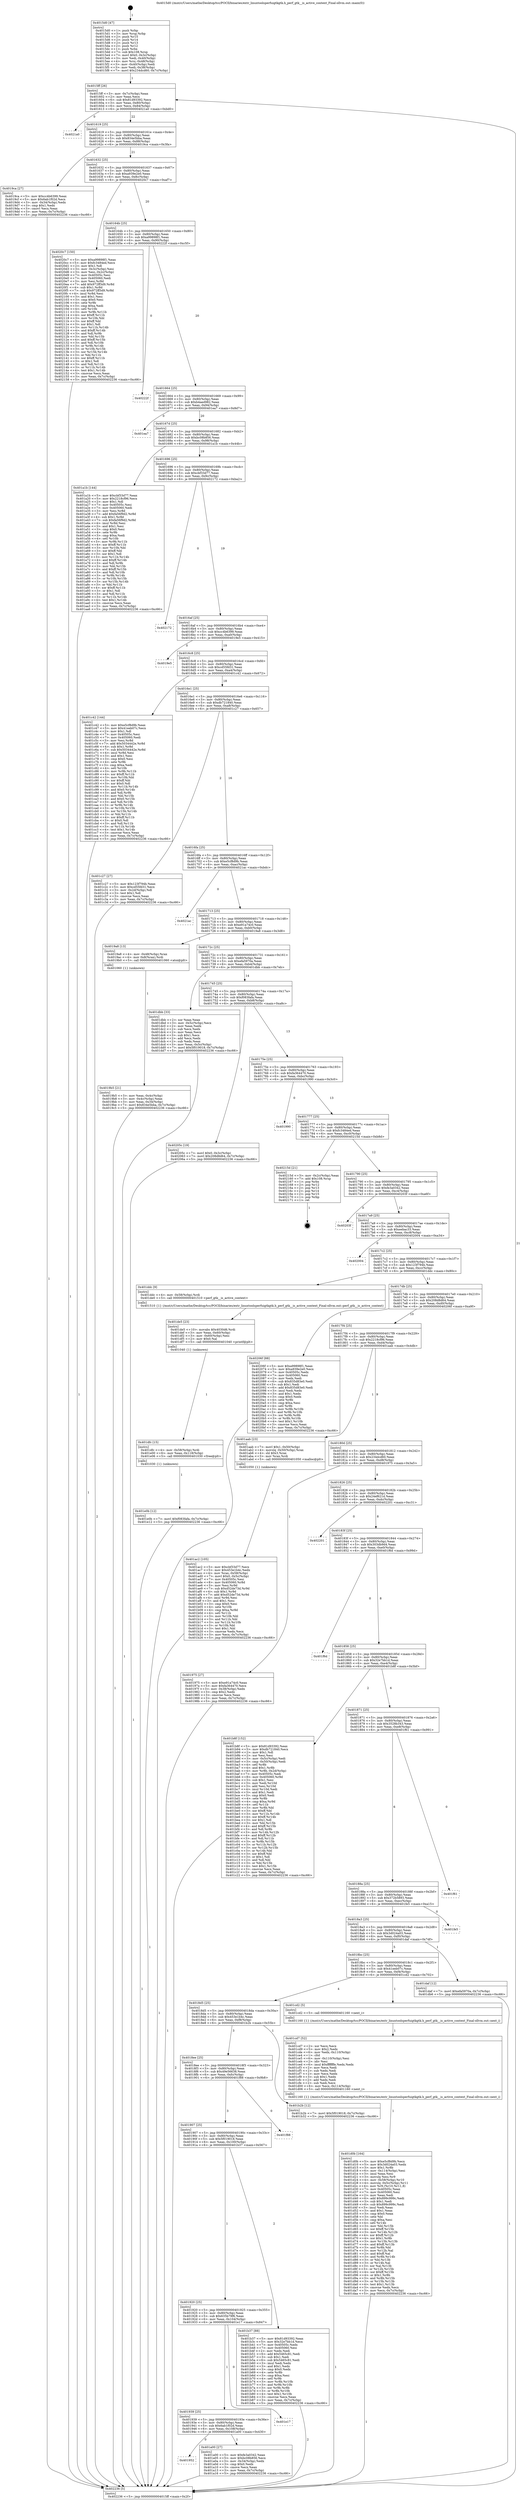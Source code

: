 digraph "0x4015d0" {
  label = "0x4015d0 (/mnt/c/Users/mathe/Desktop/tcc/POCII/binaries/extr_linuxtoolsperfuigtkgtk.h_perf_gtk__is_active_context_Final-ollvm.out::main(0))"
  labelloc = "t"
  node[shape=record]

  Entry [label="",width=0.3,height=0.3,shape=circle,fillcolor=black,style=filled]
  "0x4015ff" [label="{
     0x4015ff [26]\l
     | [instrs]\l
     &nbsp;&nbsp;0x4015ff \<+3\>: mov -0x7c(%rbp),%eax\l
     &nbsp;&nbsp;0x401602 \<+2\>: mov %eax,%ecx\l
     &nbsp;&nbsp;0x401604 \<+6\>: sub $0x81d93392,%ecx\l
     &nbsp;&nbsp;0x40160a \<+3\>: mov %eax,-0x80(%rbp)\l
     &nbsp;&nbsp;0x40160d \<+6\>: mov %ecx,-0x84(%rbp)\l
     &nbsp;&nbsp;0x401613 \<+6\>: je 00000000004021a0 \<main+0xbd0\>\l
  }"]
  "0x4021a0" [label="{
     0x4021a0\l
  }", style=dashed]
  "0x401619" [label="{
     0x401619 [25]\l
     | [instrs]\l
     &nbsp;&nbsp;0x401619 \<+5\>: jmp 000000000040161e \<main+0x4e\>\l
     &nbsp;&nbsp;0x40161e \<+3\>: mov -0x80(%rbp),%eax\l
     &nbsp;&nbsp;0x401621 \<+5\>: sub $0x834e5bba,%eax\l
     &nbsp;&nbsp;0x401626 \<+6\>: mov %eax,-0x88(%rbp)\l
     &nbsp;&nbsp;0x40162c \<+6\>: je 00000000004019ca \<main+0x3fa\>\l
  }"]
  Exit [label="",width=0.3,height=0.3,shape=circle,fillcolor=black,style=filled,peripheries=2]
  "0x4019ca" [label="{
     0x4019ca [27]\l
     | [instrs]\l
     &nbsp;&nbsp;0x4019ca \<+5\>: mov $0xcc4b6399,%eax\l
     &nbsp;&nbsp;0x4019cf \<+5\>: mov $0x6ab1f02d,%ecx\l
     &nbsp;&nbsp;0x4019d4 \<+3\>: mov -0x34(%rbp),%edx\l
     &nbsp;&nbsp;0x4019d7 \<+3\>: cmp $0x1,%edx\l
     &nbsp;&nbsp;0x4019da \<+3\>: cmovl %ecx,%eax\l
     &nbsp;&nbsp;0x4019dd \<+3\>: mov %eax,-0x7c(%rbp)\l
     &nbsp;&nbsp;0x4019e0 \<+5\>: jmp 0000000000402236 \<main+0xc66\>\l
  }"]
  "0x401632" [label="{
     0x401632 [25]\l
     | [instrs]\l
     &nbsp;&nbsp;0x401632 \<+5\>: jmp 0000000000401637 \<main+0x67\>\l
     &nbsp;&nbsp;0x401637 \<+3\>: mov -0x80(%rbp),%eax\l
     &nbsp;&nbsp;0x40163a \<+5\>: sub $0xa939e2e0,%eax\l
     &nbsp;&nbsp;0x40163f \<+6\>: mov %eax,-0x8c(%rbp)\l
     &nbsp;&nbsp;0x401645 \<+6\>: je 00000000004020c7 \<main+0xaf7\>\l
  }"]
  "0x401e0b" [label="{
     0x401e0b [12]\l
     | [instrs]\l
     &nbsp;&nbsp;0x401e0b \<+7\>: movl $0xf083fafa,-0x7c(%rbp)\l
     &nbsp;&nbsp;0x401e12 \<+5\>: jmp 0000000000402236 \<main+0xc66\>\l
  }"]
  "0x4020c7" [label="{
     0x4020c7 [150]\l
     | [instrs]\l
     &nbsp;&nbsp;0x4020c7 \<+5\>: mov $0xa99898f1,%eax\l
     &nbsp;&nbsp;0x4020cc \<+5\>: mov $0xfc3484ed,%ecx\l
     &nbsp;&nbsp;0x4020d1 \<+2\>: mov $0x1,%dl\l
     &nbsp;&nbsp;0x4020d3 \<+3\>: mov -0x3c(%rbp),%esi\l
     &nbsp;&nbsp;0x4020d6 \<+3\>: mov %esi,-0x2c(%rbp)\l
     &nbsp;&nbsp;0x4020d9 \<+7\>: mov 0x40505c,%esi\l
     &nbsp;&nbsp;0x4020e0 \<+7\>: mov 0x405060,%edi\l
     &nbsp;&nbsp;0x4020e7 \<+3\>: mov %esi,%r8d\l
     &nbsp;&nbsp;0x4020ea \<+7\>: add $0x972ff3d9,%r8d\l
     &nbsp;&nbsp;0x4020f1 \<+4\>: sub $0x1,%r8d\l
     &nbsp;&nbsp;0x4020f5 \<+7\>: sub $0x972ff3d9,%r8d\l
     &nbsp;&nbsp;0x4020fc \<+4\>: imul %r8d,%esi\l
     &nbsp;&nbsp;0x402100 \<+3\>: and $0x1,%esi\l
     &nbsp;&nbsp;0x402103 \<+3\>: cmp $0x0,%esi\l
     &nbsp;&nbsp;0x402106 \<+4\>: sete %r9b\l
     &nbsp;&nbsp;0x40210a \<+3\>: cmp $0xa,%edi\l
     &nbsp;&nbsp;0x40210d \<+4\>: setl %r10b\l
     &nbsp;&nbsp;0x402111 \<+3\>: mov %r9b,%r11b\l
     &nbsp;&nbsp;0x402114 \<+4\>: xor $0xff,%r11b\l
     &nbsp;&nbsp;0x402118 \<+3\>: mov %r10b,%bl\l
     &nbsp;&nbsp;0x40211b \<+3\>: xor $0xff,%bl\l
     &nbsp;&nbsp;0x40211e \<+3\>: xor $0x1,%dl\l
     &nbsp;&nbsp;0x402121 \<+3\>: mov %r11b,%r14b\l
     &nbsp;&nbsp;0x402124 \<+4\>: and $0xff,%r14b\l
     &nbsp;&nbsp;0x402128 \<+3\>: and %dl,%r9b\l
     &nbsp;&nbsp;0x40212b \<+3\>: mov %bl,%r15b\l
     &nbsp;&nbsp;0x40212e \<+4\>: and $0xff,%r15b\l
     &nbsp;&nbsp;0x402132 \<+3\>: and %dl,%r10b\l
     &nbsp;&nbsp;0x402135 \<+3\>: or %r9b,%r14b\l
     &nbsp;&nbsp;0x402138 \<+3\>: or %r10b,%r15b\l
     &nbsp;&nbsp;0x40213b \<+3\>: xor %r15b,%r14b\l
     &nbsp;&nbsp;0x40213e \<+3\>: or %bl,%r11b\l
     &nbsp;&nbsp;0x402141 \<+4\>: xor $0xff,%r11b\l
     &nbsp;&nbsp;0x402145 \<+3\>: or $0x1,%dl\l
     &nbsp;&nbsp;0x402148 \<+3\>: and %dl,%r11b\l
     &nbsp;&nbsp;0x40214b \<+3\>: or %r11b,%r14b\l
     &nbsp;&nbsp;0x40214e \<+4\>: test $0x1,%r14b\l
     &nbsp;&nbsp;0x402152 \<+3\>: cmovne %ecx,%eax\l
     &nbsp;&nbsp;0x402155 \<+3\>: mov %eax,-0x7c(%rbp)\l
     &nbsp;&nbsp;0x402158 \<+5\>: jmp 0000000000402236 \<main+0xc66\>\l
  }"]
  "0x40164b" [label="{
     0x40164b [25]\l
     | [instrs]\l
     &nbsp;&nbsp;0x40164b \<+5\>: jmp 0000000000401650 \<main+0x80\>\l
     &nbsp;&nbsp;0x401650 \<+3\>: mov -0x80(%rbp),%eax\l
     &nbsp;&nbsp;0x401653 \<+5\>: sub $0xa99898f1,%eax\l
     &nbsp;&nbsp;0x401658 \<+6\>: mov %eax,-0x90(%rbp)\l
     &nbsp;&nbsp;0x40165e \<+6\>: je 000000000040222f \<main+0xc5f\>\l
  }"]
  "0x401dfc" [label="{
     0x401dfc [15]\l
     | [instrs]\l
     &nbsp;&nbsp;0x401dfc \<+4\>: mov -0x58(%rbp),%rdi\l
     &nbsp;&nbsp;0x401e00 \<+6\>: mov %eax,-0x118(%rbp)\l
     &nbsp;&nbsp;0x401e06 \<+5\>: call 0000000000401030 \<free@plt\>\l
     | [calls]\l
     &nbsp;&nbsp;0x401030 \{1\} (unknown)\l
  }"]
  "0x40222f" [label="{
     0x40222f\l
  }", style=dashed]
  "0x401664" [label="{
     0x401664 [25]\l
     | [instrs]\l
     &nbsp;&nbsp;0x401664 \<+5\>: jmp 0000000000401669 \<main+0x99\>\l
     &nbsp;&nbsp;0x401669 \<+3\>: mov -0x80(%rbp),%eax\l
     &nbsp;&nbsp;0x40166c \<+5\>: sub $0xb4aed982,%eax\l
     &nbsp;&nbsp;0x401671 \<+6\>: mov %eax,-0x94(%rbp)\l
     &nbsp;&nbsp;0x401677 \<+6\>: je 0000000000401ea7 \<main+0x8d7\>\l
  }"]
  "0x401de5" [label="{
     0x401de5 [23]\l
     | [instrs]\l
     &nbsp;&nbsp;0x401de5 \<+10\>: movabs $0x4030d6,%rdi\l
     &nbsp;&nbsp;0x401def \<+3\>: mov %eax,-0x60(%rbp)\l
     &nbsp;&nbsp;0x401df2 \<+3\>: mov -0x60(%rbp),%esi\l
     &nbsp;&nbsp;0x401df5 \<+2\>: mov $0x0,%al\l
     &nbsp;&nbsp;0x401df7 \<+5\>: call 0000000000401040 \<printf@plt\>\l
     | [calls]\l
     &nbsp;&nbsp;0x401040 \{1\} (unknown)\l
  }"]
  "0x401ea7" [label="{
     0x401ea7\l
  }", style=dashed]
  "0x40167d" [label="{
     0x40167d [25]\l
     | [instrs]\l
     &nbsp;&nbsp;0x40167d \<+5\>: jmp 0000000000401682 \<main+0xb2\>\l
     &nbsp;&nbsp;0x401682 \<+3\>: mov -0x80(%rbp),%eax\l
     &nbsp;&nbsp;0x401685 \<+5\>: sub $0xbc08b856,%eax\l
     &nbsp;&nbsp;0x40168a \<+6\>: mov %eax,-0x98(%rbp)\l
     &nbsp;&nbsp;0x401690 \<+6\>: je 0000000000401a1b \<main+0x44b\>\l
  }"]
  "0x401d0b" [label="{
     0x401d0b [164]\l
     | [instrs]\l
     &nbsp;&nbsp;0x401d0b \<+5\>: mov $0xe5cf8d9b,%ecx\l
     &nbsp;&nbsp;0x401d10 \<+5\>: mov $0x3d024a03,%edx\l
     &nbsp;&nbsp;0x401d15 \<+3\>: mov $0x1,%r8b\l
     &nbsp;&nbsp;0x401d18 \<+6\>: mov -0x114(%rbp),%esi\l
     &nbsp;&nbsp;0x401d1e \<+3\>: imul %eax,%esi\l
     &nbsp;&nbsp;0x401d21 \<+3\>: movslq %esi,%r9\l
     &nbsp;&nbsp;0x401d24 \<+4\>: mov -0x58(%rbp),%r10\l
     &nbsp;&nbsp;0x401d28 \<+4\>: movslq -0x5c(%rbp),%r11\l
     &nbsp;&nbsp;0x401d2c \<+4\>: mov %r9,(%r10,%r11,8)\l
     &nbsp;&nbsp;0x401d30 \<+7\>: mov 0x40505c,%eax\l
     &nbsp;&nbsp;0x401d37 \<+7\>: mov 0x405060,%esi\l
     &nbsp;&nbsp;0x401d3e \<+2\>: mov %eax,%edi\l
     &nbsp;&nbsp;0x401d40 \<+6\>: add $0x899c999c,%edi\l
     &nbsp;&nbsp;0x401d46 \<+3\>: sub $0x1,%edi\l
     &nbsp;&nbsp;0x401d49 \<+6\>: sub $0x899c999c,%edi\l
     &nbsp;&nbsp;0x401d4f \<+3\>: imul %edi,%eax\l
     &nbsp;&nbsp;0x401d52 \<+3\>: and $0x1,%eax\l
     &nbsp;&nbsp;0x401d55 \<+3\>: cmp $0x0,%eax\l
     &nbsp;&nbsp;0x401d58 \<+3\>: sete %bl\l
     &nbsp;&nbsp;0x401d5b \<+3\>: cmp $0xa,%esi\l
     &nbsp;&nbsp;0x401d5e \<+4\>: setl %r14b\l
     &nbsp;&nbsp;0x401d62 \<+3\>: mov %bl,%r15b\l
     &nbsp;&nbsp;0x401d65 \<+4\>: xor $0xff,%r15b\l
     &nbsp;&nbsp;0x401d69 \<+3\>: mov %r14b,%r12b\l
     &nbsp;&nbsp;0x401d6c \<+4\>: xor $0xff,%r12b\l
     &nbsp;&nbsp;0x401d70 \<+4\>: xor $0x1,%r8b\l
     &nbsp;&nbsp;0x401d74 \<+3\>: mov %r15b,%r13b\l
     &nbsp;&nbsp;0x401d77 \<+4\>: and $0xff,%r13b\l
     &nbsp;&nbsp;0x401d7b \<+3\>: and %r8b,%bl\l
     &nbsp;&nbsp;0x401d7e \<+3\>: mov %r12b,%al\l
     &nbsp;&nbsp;0x401d81 \<+2\>: and $0xff,%al\l
     &nbsp;&nbsp;0x401d83 \<+3\>: and %r8b,%r14b\l
     &nbsp;&nbsp;0x401d86 \<+3\>: or %bl,%r13b\l
     &nbsp;&nbsp;0x401d89 \<+3\>: or %r14b,%al\l
     &nbsp;&nbsp;0x401d8c \<+3\>: xor %al,%r13b\l
     &nbsp;&nbsp;0x401d8f \<+3\>: or %r12b,%r15b\l
     &nbsp;&nbsp;0x401d92 \<+4\>: xor $0xff,%r15b\l
     &nbsp;&nbsp;0x401d96 \<+4\>: or $0x1,%r8b\l
     &nbsp;&nbsp;0x401d9a \<+3\>: and %r8b,%r15b\l
     &nbsp;&nbsp;0x401d9d \<+3\>: or %r15b,%r13b\l
     &nbsp;&nbsp;0x401da0 \<+4\>: test $0x1,%r13b\l
     &nbsp;&nbsp;0x401da4 \<+3\>: cmovne %edx,%ecx\l
     &nbsp;&nbsp;0x401da7 \<+3\>: mov %ecx,-0x7c(%rbp)\l
     &nbsp;&nbsp;0x401daa \<+5\>: jmp 0000000000402236 \<main+0xc66\>\l
  }"]
  "0x401a1b" [label="{
     0x401a1b [144]\l
     | [instrs]\l
     &nbsp;&nbsp;0x401a1b \<+5\>: mov $0xcbf33d77,%eax\l
     &nbsp;&nbsp;0x401a20 \<+5\>: mov $0x2218cf96,%ecx\l
     &nbsp;&nbsp;0x401a25 \<+2\>: mov $0x1,%dl\l
     &nbsp;&nbsp;0x401a27 \<+7\>: mov 0x40505c,%esi\l
     &nbsp;&nbsp;0x401a2e \<+7\>: mov 0x405060,%edi\l
     &nbsp;&nbsp;0x401a35 \<+3\>: mov %esi,%r8d\l
     &nbsp;&nbsp;0x401a38 \<+7\>: add $0xfa56f9d2,%r8d\l
     &nbsp;&nbsp;0x401a3f \<+4\>: sub $0x1,%r8d\l
     &nbsp;&nbsp;0x401a43 \<+7\>: sub $0xfa56f9d2,%r8d\l
     &nbsp;&nbsp;0x401a4a \<+4\>: imul %r8d,%esi\l
     &nbsp;&nbsp;0x401a4e \<+3\>: and $0x1,%esi\l
     &nbsp;&nbsp;0x401a51 \<+3\>: cmp $0x0,%esi\l
     &nbsp;&nbsp;0x401a54 \<+4\>: sete %r9b\l
     &nbsp;&nbsp;0x401a58 \<+3\>: cmp $0xa,%edi\l
     &nbsp;&nbsp;0x401a5b \<+4\>: setl %r10b\l
     &nbsp;&nbsp;0x401a5f \<+3\>: mov %r9b,%r11b\l
     &nbsp;&nbsp;0x401a62 \<+4\>: xor $0xff,%r11b\l
     &nbsp;&nbsp;0x401a66 \<+3\>: mov %r10b,%bl\l
     &nbsp;&nbsp;0x401a69 \<+3\>: xor $0xff,%bl\l
     &nbsp;&nbsp;0x401a6c \<+3\>: xor $0x1,%dl\l
     &nbsp;&nbsp;0x401a6f \<+3\>: mov %r11b,%r14b\l
     &nbsp;&nbsp;0x401a72 \<+4\>: and $0xff,%r14b\l
     &nbsp;&nbsp;0x401a76 \<+3\>: and %dl,%r9b\l
     &nbsp;&nbsp;0x401a79 \<+3\>: mov %bl,%r15b\l
     &nbsp;&nbsp;0x401a7c \<+4\>: and $0xff,%r15b\l
     &nbsp;&nbsp;0x401a80 \<+3\>: and %dl,%r10b\l
     &nbsp;&nbsp;0x401a83 \<+3\>: or %r9b,%r14b\l
     &nbsp;&nbsp;0x401a86 \<+3\>: or %r10b,%r15b\l
     &nbsp;&nbsp;0x401a89 \<+3\>: xor %r15b,%r14b\l
     &nbsp;&nbsp;0x401a8c \<+3\>: or %bl,%r11b\l
     &nbsp;&nbsp;0x401a8f \<+4\>: xor $0xff,%r11b\l
     &nbsp;&nbsp;0x401a93 \<+3\>: or $0x1,%dl\l
     &nbsp;&nbsp;0x401a96 \<+3\>: and %dl,%r11b\l
     &nbsp;&nbsp;0x401a99 \<+3\>: or %r11b,%r14b\l
     &nbsp;&nbsp;0x401a9c \<+4\>: test $0x1,%r14b\l
     &nbsp;&nbsp;0x401aa0 \<+3\>: cmovne %ecx,%eax\l
     &nbsp;&nbsp;0x401aa3 \<+3\>: mov %eax,-0x7c(%rbp)\l
     &nbsp;&nbsp;0x401aa6 \<+5\>: jmp 0000000000402236 \<main+0xc66\>\l
  }"]
  "0x401696" [label="{
     0x401696 [25]\l
     | [instrs]\l
     &nbsp;&nbsp;0x401696 \<+5\>: jmp 000000000040169b \<main+0xcb\>\l
     &nbsp;&nbsp;0x40169b \<+3\>: mov -0x80(%rbp),%eax\l
     &nbsp;&nbsp;0x40169e \<+5\>: sub $0xcbf33d77,%eax\l
     &nbsp;&nbsp;0x4016a3 \<+6\>: mov %eax,-0x9c(%rbp)\l
     &nbsp;&nbsp;0x4016a9 \<+6\>: je 0000000000402172 \<main+0xba2\>\l
  }"]
  "0x401cd7" [label="{
     0x401cd7 [52]\l
     | [instrs]\l
     &nbsp;&nbsp;0x401cd7 \<+2\>: xor %ecx,%ecx\l
     &nbsp;&nbsp;0x401cd9 \<+5\>: mov $0x2,%edx\l
     &nbsp;&nbsp;0x401cde \<+6\>: mov %edx,-0x110(%rbp)\l
     &nbsp;&nbsp;0x401ce4 \<+1\>: cltd\l
     &nbsp;&nbsp;0x401ce5 \<+6\>: mov -0x110(%rbp),%esi\l
     &nbsp;&nbsp;0x401ceb \<+2\>: idiv %esi\l
     &nbsp;&nbsp;0x401ced \<+6\>: imul $0xfffffffe,%edx,%edx\l
     &nbsp;&nbsp;0x401cf3 \<+2\>: mov %ecx,%edi\l
     &nbsp;&nbsp;0x401cf5 \<+2\>: sub %edx,%edi\l
     &nbsp;&nbsp;0x401cf7 \<+2\>: mov %ecx,%edx\l
     &nbsp;&nbsp;0x401cf9 \<+3\>: sub $0x1,%edx\l
     &nbsp;&nbsp;0x401cfc \<+2\>: add %edx,%edi\l
     &nbsp;&nbsp;0x401cfe \<+2\>: sub %edi,%ecx\l
     &nbsp;&nbsp;0x401d00 \<+6\>: mov %ecx,-0x114(%rbp)\l
     &nbsp;&nbsp;0x401d06 \<+5\>: call 0000000000401160 \<next_i\>\l
     | [calls]\l
     &nbsp;&nbsp;0x401160 \{1\} (/mnt/c/Users/mathe/Desktop/tcc/POCII/binaries/extr_linuxtoolsperfuigtkgtk.h_perf_gtk__is_active_context_Final-ollvm.out::next_i)\l
  }"]
  "0x402172" [label="{
     0x402172\l
  }", style=dashed]
  "0x4016af" [label="{
     0x4016af [25]\l
     | [instrs]\l
     &nbsp;&nbsp;0x4016af \<+5\>: jmp 00000000004016b4 \<main+0xe4\>\l
     &nbsp;&nbsp;0x4016b4 \<+3\>: mov -0x80(%rbp),%eax\l
     &nbsp;&nbsp;0x4016b7 \<+5\>: sub $0xcc4b6399,%eax\l
     &nbsp;&nbsp;0x4016bc \<+6\>: mov %eax,-0xa0(%rbp)\l
     &nbsp;&nbsp;0x4016c2 \<+6\>: je 00000000004019e5 \<main+0x415\>\l
  }"]
  "0x401ac2" [label="{
     0x401ac2 [105]\l
     | [instrs]\l
     &nbsp;&nbsp;0x401ac2 \<+5\>: mov $0xcbf33d77,%ecx\l
     &nbsp;&nbsp;0x401ac7 \<+5\>: mov $0x453e1b4c,%edx\l
     &nbsp;&nbsp;0x401acc \<+4\>: mov %rax,-0x58(%rbp)\l
     &nbsp;&nbsp;0x401ad0 \<+7\>: movl $0x0,-0x5c(%rbp)\l
     &nbsp;&nbsp;0x401ad7 \<+7\>: mov 0x40505c,%esi\l
     &nbsp;&nbsp;0x401ade \<+8\>: mov 0x405060,%r8d\l
     &nbsp;&nbsp;0x401ae6 \<+3\>: mov %esi,%r9d\l
     &nbsp;&nbsp;0x401ae9 \<+7\>: sub $0xd52de73d,%r9d\l
     &nbsp;&nbsp;0x401af0 \<+4\>: sub $0x1,%r9d\l
     &nbsp;&nbsp;0x401af4 \<+7\>: add $0xd52de73d,%r9d\l
     &nbsp;&nbsp;0x401afb \<+4\>: imul %r9d,%esi\l
     &nbsp;&nbsp;0x401aff \<+3\>: and $0x1,%esi\l
     &nbsp;&nbsp;0x401b02 \<+3\>: cmp $0x0,%esi\l
     &nbsp;&nbsp;0x401b05 \<+4\>: sete %r10b\l
     &nbsp;&nbsp;0x401b09 \<+4\>: cmp $0xa,%r8d\l
     &nbsp;&nbsp;0x401b0d \<+4\>: setl %r11b\l
     &nbsp;&nbsp;0x401b11 \<+3\>: mov %r10b,%bl\l
     &nbsp;&nbsp;0x401b14 \<+3\>: and %r11b,%bl\l
     &nbsp;&nbsp;0x401b17 \<+3\>: xor %r11b,%r10b\l
     &nbsp;&nbsp;0x401b1a \<+3\>: or %r10b,%bl\l
     &nbsp;&nbsp;0x401b1d \<+3\>: test $0x1,%bl\l
     &nbsp;&nbsp;0x401b20 \<+3\>: cmovne %edx,%ecx\l
     &nbsp;&nbsp;0x401b23 \<+3\>: mov %ecx,-0x7c(%rbp)\l
     &nbsp;&nbsp;0x401b26 \<+5\>: jmp 0000000000402236 \<main+0xc66\>\l
  }"]
  "0x4019e5" [label="{
     0x4019e5\l
  }", style=dashed]
  "0x4016c8" [label="{
     0x4016c8 [25]\l
     | [instrs]\l
     &nbsp;&nbsp;0x4016c8 \<+5\>: jmp 00000000004016cd \<main+0xfd\>\l
     &nbsp;&nbsp;0x4016cd \<+3\>: mov -0x80(%rbp),%eax\l
     &nbsp;&nbsp;0x4016d0 \<+5\>: sub $0xcd55fd31,%eax\l
     &nbsp;&nbsp;0x4016d5 \<+6\>: mov %eax,-0xa4(%rbp)\l
     &nbsp;&nbsp;0x4016db \<+6\>: je 0000000000401c42 \<main+0x672\>\l
  }"]
  "0x401952" [label="{
     0x401952\l
  }", style=dashed]
  "0x401c42" [label="{
     0x401c42 [144]\l
     | [instrs]\l
     &nbsp;&nbsp;0x401c42 \<+5\>: mov $0xe5cf8d9b,%eax\l
     &nbsp;&nbsp;0x401c47 \<+5\>: mov $0x41eeb07c,%ecx\l
     &nbsp;&nbsp;0x401c4c \<+2\>: mov $0x1,%dl\l
     &nbsp;&nbsp;0x401c4e \<+7\>: mov 0x40505c,%esi\l
     &nbsp;&nbsp;0x401c55 \<+7\>: mov 0x405060,%edi\l
     &nbsp;&nbsp;0x401c5c \<+3\>: mov %esi,%r8d\l
     &nbsp;&nbsp;0x401c5f \<+7\>: add $0x5034442e,%r8d\l
     &nbsp;&nbsp;0x401c66 \<+4\>: sub $0x1,%r8d\l
     &nbsp;&nbsp;0x401c6a \<+7\>: sub $0x5034442e,%r8d\l
     &nbsp;&nbsp;0x401c71 \<+4\>: imul %r8d,%esi\l
     &nbsp;&nbsp;0x401c75 \<+3\>: and $0x1,%esi\l
     &nbsp;&nbsp;0x401c78 \<+3\>: cmp $0x0,%esi\l
     &nbsp;&nbsp;0x401c7b \<+4\>: sete %r9b\l
     &nbsp;&nbsp;0x401c7f \<+3\>: cmp $0xa,%edi\l
     &nbsp;&nbsp;0x401c82 \<+4\>: setl %r10b\l
     &nbsp;&nbsp;0x401c86 \<+3\>: mov %r9b,%r11b\l
     &nbsp;&nbsp;0x401c89 \<+4\>: xor $0xff,%r11b\l
     &nbsp;&nbsp;0x401c8d \<+3\>: mov %r10b,%bl\l
     &nbsp;&nbsp;0x401c90 \<+3\>: xor $0xff,%bl\l
     &nbsp;&nbsp;0x401c93 \<+3\>: xor $0x0,%dl\l
     &nbsp;&nbsp;0x401c96 \<+3\>: mov %r11b,%r14b\l
     &nbsp;&nbsp;0x401c99 \<+4\>: and $0x0,%r14b\l
     &nbsp;&nbsp;0x401c9d \<+3\>: and %dl,%r9b\l
     &nbsp;&nbsp;0x401ca0 \<+3\>: mov %bl,%r15b\l
     &nbsp;&nbsp;0x401ca3 \<+4\>: and $0x0,%r15b\l
     &nbsp;&nbsp;0x401ca7 \<+3\>: and %dl,%r10b\l
     &nbsp;&nbsp;0x401caa \<+3\>: or %r9b,%r14b\l
     &nbsp;&nbsp;0x401cad \<+3\>: or %r10b,%r15b\l
     &nbsp;&nbsp;0x401cb0 \<+3\>: xor %r15b,%r14b\l
     &nbsp;&nbsp;0x401cb3 \<+3\>: or %bl,%r11b\l
     &nbsp;&nbsp;0x401cb6 \<+4\>: xor $0xff,%r11b\l
     &nbsp;&nbsp;0x401cba \<+3\>: or $0x0,%dl\l
     &nbsp;&nbsp;0x401cbd \<+3\>: and %dl,%r11b\l
     &nbsp;&nbsp;0x401cc0 \<+3\>: or %r11b,%r14b\l
     &nbsp;&nbsp;0x401cc3 \<+4\>: test $0x1,%r14b\l
     &nbsp;&nbsp;0x401cc7 \<+3\>: cmovne %ecx,%eax\l
     &nbsp;&nbsp;0x401cca \<+3\>: mov %eax,-0x7c(%rbp)\l
     &nbsp;&nbsp;0x401ccd \<+5\>: jmp 0000000000402236 \<main+0xc66\>\l
  }"]
  "0x4016e1" [label="{
     0x4016e1 [25]\l
     | [instrs]\l
     &nbsp;&nbsp;0x4016e1 \<+5\>: jmp 00000000004016e6 \<main+0x116\>\l
     &nbsp;&nbsp;0x4016e6 \<+3\>: mov -0x80(%rbp),%eax\l
     &nbsp;&nbsp;0x4016e9 \<+5\>: sub $0xdb721840,%eax\l
     &nbsp;&nbsp;0x4016ee \<+6\>: mov %eax,-0xa8(%rbp)\l
     &nbsp;&nbsp;0x4016f4 \<+6\>: je 0000000000401c27 \<main+0x657\>\l
  }"]
  "0x401a00" [label="{
     0x401a00 [27]\l
     | [instrs]\l
     &nbsp;&nbsp;0x401a00 \<+5\>: mov $0xfe3a0342,%eax\l
     &nbsp;&nbsp;0x401a05 \<+5\>: mov $0xbc08b856,%ecx\l
     &nbsp;&nbsp;0x401a0a \<+3\>: mov -0x34(%rbp),%edx\l
     &nbsp;&nbsp;0x401a0d \<+3\>: cmp $0x0,%edx\l
     &nbsp;&nbsp;0x401a10 \<+3\>: cmove %ecx,%eax\l
     &nbsp;&nbsp;0x401a13 \<+3\>: mov %eax,-0x7c(%rbp)\l
     &nbsp;&nbsp;0x401a16 \<+5\>: jmp 0000000000402236 \<main+0xc66\>\l
  }"]
  "0x401c27" [label="{
     0x401c27 [27]\l
     | [instrs]\l
     &nbsp;&nbsp;0x401c27 \<+5\>: mov $0x123f794b,%eax\l
     &nbsp;&nbsp;0x401c2c \<+5\>: mov $0xcd55fd31,%ecx\l
     &nbsp;&nbsp;0x401c31 \<+3\>: mov -0x2d(%rbp),%dl\l
     &nbsp;&nbsp;0x401c34 \<+3\>: test $0x1,%dl\l
     &nbsp;&nbsp;0x401c37 \<+3\>: cmovne %ecx,%eax\l
     &nbsp;&nbsp;0x401c3a \<+3\>: mov %eax,-0x7c(%rbp)\l
     &nbsp;&nbsp;0x401c3d \<+5\>: jmp 0000000000402236 \<main+0xc66\>\l
  }"]
  "0x4016fa" [label="{
     0x4016fa [25]\l
     | [instrs]\l
     &nbsp;&nbsp;0x4016fa \<+5\>: jmp 00000000004016ff \<main+0x12f\>\l
     &nbsp;&nbsp;0x4016ff \<+3\>: mov -0x80(%rbp),%eax\l
     &nbsp;&nbsp;0x401702 \<+5\>: sub $0xe5cf8d9b,%eax\l
     &nbsp;&nbsp;0x401707 \<+6\>: mov %eax,-0xac(%rbp)\l
     &nbsp;&nbsp;0x40170d \<+6\>: je 00000000004021ac \<main+0xbdc\>\l
  }"]
  "0x401939" [label="{
     0x401939 [25]\l
     | [instrs]\l
     &nbsp;&nbsp;0x401939 \<+5\>: jmp 000000000040193e \<main+0x36e\>\l
     &nbsp;&nbsp;0x40193e \<+3\>: mov -0x80(%rbp),%eax\l
     &nbsp;&nbsp;0x401941 \<+5\>: sub $0x6ab1f02d,%eax\l
     &nbsp;&nbsp;0x401946 \<+6\>: mov %eax,-0x108(%rbp)\l
     &nbsp;&nbsp;0x40194c \<+6\>: je 0000000000401a00 \<main+0x430\>\l
  }"]
  "0x4021ac" [label="{
     0x4021ac\l
  }", style=dashed]
  "0x401713" [label="{
     0x401713 [25]\l
     | [instrs]\l
     &nbsp;&nbsp;0x401713 \<+5\>: jmp 0000000000401718 \<main+0x148\>\l
     &nbsp;&nbsp;0x401718 \<+3\>: mov -0x80(%rbp),%eax\l
     &nbsp;&nbsp;0x40171b \<+5\>: sub $0xe91a74c0,%eax\l
     &nbsp;&nbsp;0x401720 \<+6\>: mov %eax,-0xb0(%rbp)\l
     &nbsp;&nbsp;0x401726 \<+6\>: je 00000000004019a8 \<main+0x3d8\>\l
  }"]
  "0x401e17" [label="{
     0x401e17\l
  }", style=dashed]
  "0x4019a8" [label="{
     0x4019a8 [13]\l
     | [instrs]\l
     &nbsp;&nbsp;0x4019a8 \<+4\>: mov -0x48(%rbp),%rax\l
     &nbsp;&nbsp;0x4019ac \<+4\>: mov 0x8(%rax),%rdi\l
     &nbsp;&nbsp;0x4019b0 \<+5\>: call 0000000000401060 \<atoi@plt\>\l
     | [calls]\l
     &nbsp;&nbsp;0x401060 \{1\} (unknown)\l
  }"]
  "0x40172c" [label="{
     0x40172c [25]\l
     | [instrs]\l
     &nbsp;&nbsp;0x40172c \<+5\>: jmp 0000000000401731 \<main+0x161\>\l
     &nbsp;&nbsp;0x401731 \<+3\>: mov -0x80(%rbp),%eax\l
     &nbsp;&nbsp;0x401734 \<+5\>: sub $0xefa5970a,%eax\l
     &nbsp;&nbsp;0x401739 \<+6\>: mov %eax,-0xb4(%rbp)\l
     &nbsp;&nbsp;0x40173f \<+6\>: je 0000000000401dbb \<main+0x7eb\>\l
  }"]
  "0x401920" [label="{
     0x401920 [25]\l
     | [instrs]\l
     &nbsp;&nbsp;0x401920 \<+5\>: jmp 0000000000401925 \<main+0x355\>\l
     &nbsp;&nbsp;0x401925 \<+3\>: mov -0x80(%rbp),%eax\l
     &nbsp;&nbsp;0x401928 \<+5\>: sub $0x635b79f6,%eax\l
     &nbsp;&nbsp;0x40192d \<+6\>: mov %eax,-0x104(%rbp)\l
     &nbsp;&nbsp;0x401933 \<+6\>: je 0000000000401e17 \<main+0x847\>\l
  }"]
  "0x401dbb" [label="{
     0x401dbb [33]\l
     | [instrs]\l
     &nbsp;&nbsp;0x401dbb \<+2\>: xor %eax,%eax\l
     &nbsp;&nbsp;0x401dbd \<+3\>: mov -0x5c(%rbp),%ecx\l
     &nbsp;&nbsp;0x401dc0 \<+2\>: mov %eax,%edx\l
     &nbsp;&nbsp;0x401dc2 \<+2\>: sub %ecx,%edx\l
     &nbsp;&nbsp;0x401dc4 \<+2\>: mov %eax,%ecx\l
     &nbsp;&nbsp;0x401dc6 \<+3\>: sub $0x1,%ecx\l
     &nbsp;&nbsp;0x401dc9 \<+2\>: add %ecx,%edx\l
     &nbsp;&nbsp;0x401dcb \<+2\>: sub %edx,%eax\l
     &nbsp;&nbsp;0x401dcd \<+3\>: mov %eax,-0x5c(%rbp)\l
     &nbsp;&nbsp;0x401dd0 \<+7\>: movl $0x5f019018,-0x7c(%rbp)\l
     &nbsp;&nbsp;0x401dd7 \<+5\>: jmp 0000000000402236 \<main+0xc66\>\l
  }"]
  "0x401745" [label="{
     0x401745 [25]\l
     | [instrs]\l
     &nbsp;&nbsp;0x401745 \<+5\>: jmp 000000000040174a \<main+0x17a\>\l
     &nbsp;&nbsp;0x40174a \<+3\>: mov -0x80(%rbp),%eax\l
     &nbsp;&nbsp;0x40174d \<+5\>: sub $0xf083fafa,%eax\l
     &nbsp;&nbsp;0x401752 \<+6\>: mov %eax,-0xb8(%rbp)\l
     &nbsp;&nbsp;0x401758 \<+6\>: je 000000000040205c \<main+0xa8c\>\l
  }"]
  "0x401b37" [label="{
     0x401b37 [88]\l
     | [instrs]\l
     &nbsp;&nbsp;0x401b37 \<+5\>: mov $0x81d93392,%eax\l
     &nbsp;&nbsp;0x401b3c \<+5\>: mov $0x32e7bb1d,%ecx\l
     &nbsp;&nbsp;0x401b41 \<+7\>: mov 0x40505c,%edx\l
     &nbsp;&nbsp;0x401b48 \<+7\>: mov 0x405060,%esi\l
     &nbsp;&nbsp;0x401b4f \<+2\>: mov %edx,%edi\l
     &nbsp;&nbsp;0x401b51 \<+6\>: add $0x5465c81,%edi\l
     &nbsp;&nbsp;0x401b57 \<+3\>: sub $0x1,%edi\l
     &nbsp;&nbsp;0x401b5a \<+6\>: sub $0x5465c81,%edi\l
     &nbsp;&nbsp;0x401b60 \<+3\>: imul %edi,%edx\l
     &nbsp;&nbsp;0x401b63 \<+3\>: and $0x1,%edx\l
     &nbsp;&nbsp;0x401b66 \<+3\>: cmp $0x0,%edx\l
     &nbsp;&nbsp;0x401b69 \<+4\>: sete %r8b\l
     &nbsp;&nbsp;0x401b6d \<+3\>: cmp $0xa,%esi\l
     &nbsp;&nbsp;0x401b70 \<+4\>: setl %r9b\l
     &nbsp;&nbsp;0x401b74 \<+3\>: mov %r8b,%r10b\l
     &nbsp;&nbsp;0x401b77 \<+3\>: and %r9b,%r10b\l
     &nbsp;&nbsp;0x401b7a \<+3\>: xor %r9b,%r8b\l
     &nbsp;&nbsp;0x401b7d \<+3\>: or %r8b,%r10b\l
     &nbsp;&nbsp;0x401b80 \<+4\>: test $0x1,%r10b\l
     &nbsp;&nbsp;0x401b84 \<+3\>: cmovne %ecx,%eax\l
     &nbsp;&nbsp;0x401b87 \<+3\>: mov %eax,-0x7c(%rbp)\l
     &nbsp;&nbsp;0x401b8a \<+5\>: jmp 0000000000402236 \<main+0xc66\>\l
  }"]
  "0x40205c" [label="{
     0x40205c [19]\l
     | [instrs]\l
     &nbsp;&nbsp;0x40205c \<+7\>: movl $0x0,-0x3c(%rbp)\l
     &nbsp;&nbsp;0x402063 \<+7\>: movl $0x208d8d64,-0x7c(%rbp)\l
     &nbsp;&nbsp;0x40206a \<+5\>: jmp 0000000000402236 \<main+0xc66\>\l
  }"]
  "0x40175e" [label="{
     0x40175e [25]\l
     | [instrs]\l
     &nbsp;&nbsp;0x40175e \<+5\>: jmp 0000000000401763 \<main+0x193\>\l
     &nbsp;&nbsp;0x401763 \<+3\>: mov -0x80(%rbp),%eax\l
     &nbsp;&nbsp;0x401766 \<+5\>: sub $0xfa364470,%eax\l
     &nbsp;&nbsp;0x40176b \<+6\>: mov %eax,-0xbc(%rbp)\l
     &nbsp;&nbsp;0x401771 \<+6\>: je 0000000000401990 \<main+0x3c0\>\l
  }"]
  "0x401907" [label="{
     0x401907 [25]\l
     | [instrs]\l
     &nbsp;&nbsp;0x401907 \<+5\>: jmp 000000000040190c \<main+0x33c\>\l
     &nbsp;&nbsp;0x40190c \<+3\>: mov -0x80(%rbp),%eax\l
     &nbsp;&nbsp;0x40190f \<+5\>: sub $0x5f019018,%eax\l
     &nbsp;&nbsp;0x401914 \<+6\>: mov %eax,-0x100(%rbp)\l
     &nbsp;&nbsp;0x40191a \<+6\>: je 0000000000401b37 \<main+0x567\>\l
  }"]
  "0x401990" [label="{
     0x401990\l
  }", style=dashed]
  "0x401777" [label="{
     0x401777 [25]\l
     | [instrs]\l
     &nbsp;&nbsp;0x401777 \<+5\>: jmp 000000000040177c \<main+0x1ac\>\l
     &nbsp;&nbsp;0x40177c \<+3\>: mov -0x80(%rbp),%eax\l
     &nbsp;&nbsp;0x40177f \<+5\>: sub $0xfc3484ed,%eax\l
     &nbsp;&nbsp;0x401784 \<+6\>: mov %eax,-0xc0(%rbp)\l
     &nbsp;&nbsp;0x40178a \<+6\>: je 000000000040215d \<main+0xb8d\>\l
  }"]
  "0x401f88" [label="{
     0x401f88\l
  }", style=dashed]
  "0x40215d" [label="{
     0x40215d [21]\l
     | [instrs]\l
     &nbsp;&nbsp;0x40215d \<+3\>: mov -0x2c(%rbp),%eax\l
     &nbsp;&nbsp;0x402160 \<+7\>: add $0x108,%rsp\l
     &nbsp;&nbsp;0x402167 \<+1\>: pop %rbx\l
     &nbsp;&nbsp;0x402168 \<+2\>: pop %r12\l
     &nbsp;&nbsp;0x40216a \<+2\>: pop %r13\l
     &nbsp;&nbsp;0x40216c \<+2\>: pop %r14\l
     &nbsp;&nbsp;0x40216e \<+2\>: pop %r15\l
     &nbsp;&nbsp;0x402170 \<+1\>: pop %rbp\l
     &nbsp;&nbsp;0x402171 \<+1\>: ret\l
  }"]
  "0x401790" [label="{
     0x401790 [25]\l
     | [instrs]\l
     &nbsp;&nbsp;0x401790 \<+5\>: jmp 0000000000401795 \<main+0x1c5\>\l
     &nbsp;&nbsp;0x401795 \<+3\>: mov -0x80(%rbp),%eax\l
     &nbsp;&nbsp;0x401798 \<+5\>: sub $0xfe3a0342,%eax\l
     &nbsp;&nbsp;0x40179d \<+6\>: mov %eax,-0xc4(%rbp)\l
     &nbsp;&nbsp;0x4017a3 \<+6\>: je 000000000040203f \<main+0xa6f\>\l
  }"]
  "0x4018ee" [label="{
     0x4018ee [25]\l
     | [instrs]\l
     &nbsp;&nbsp;0x4018ee \<+5\>: jmp 00000000004018f3 \<main+0x323\>\l
     &nbsp;&nbsp;0x4018f3 \<+3\>: mov -0x80(%rbp),%eax\l
     &nbsp;&nbsp;0x4018f6 \<+5\>: sub $0x49e56638,%eax\l
     &nbsp;&nbsp;0x4018fb \<+6\>: mov %eax,-0xfc(%rbp)\l
     &nbsp;&nbsp;0x401901 \<+6\>: je 0000000000401f88 \<main+0x9b8\>\l
  }"]
  "0x40203f" [label="{
     0x40203f\l
  }", style=dashed]
  "0x4017a9" [label="{
     0x4017a9 [25]\l
     | [instrs]\l
     &nbsp;&nbsp;0x4017a9 \<+5\>: jmp 00000000004017ae \<main+0x1de\>\l
     &nbsp;&nbsp;0x4017ae \<+3\>: mov -0x80(%rbp),%eax\l
     &nbsp;&nbsp;0x4017b1 \<+5\>: sub $0xeebac33,%eax\l
     &nbsp;&nbsp;0x4017b6 \<+6\>: mov %eax,-0xc8(%rbp)\l
     &nbsp;&nbsp;0x4017bc \<+6\>: je 0000000000402004 \<main+0xa34\>\l
  }"]
  "0x401b2b" [label="{
     0x401b2b [12]\l
     | [instrs]\l
     &nbsp;&nbsp;0x401b2b \<+7\>: movl $0x5f019018,-0x7c(%rbp)\l
     &nbsp;&nbsp;0x401b32 \<+5\>: jmp 0000000000402236 \<main+0xc66\>\l
  }"]
  "0x402004" [label="{
     0x402004\l
  }", style=dashed]
  "0x4017c2" [label="{
     0x4017c2 [25]\l
     | [instrs]\l
     &nbsp;&nbsp;0x4017c2 \<+5\>: jmp 00000000004017c7 \<main+0x1f7\>\l
     &nbsp;&nbsp;0x4017c7 \<+3\>: mov -0x80(%rbp),%eax\l
     &nbsp;&nbsp;0x4017ca \<+5\>: sub $0x123f794b,%eax\l
     &nbsp;&nbsp;0x4017cf \<+6\>: mov %eax,-0xcc(%rbp)\l
     &nbsp;&nbsp;0x4017d5 \<+6\>: je 0000000000401ddc \<main+0x80c\>\l
  }"]
  "0x4018d5" [label="{
     0x4018d5 [25]\l
     | [instrs]\l
     &nbsp;&nbsp;0x4018d5 \<+5\>: jmp 00000000004018da \<main+0x30a\>\l
     &nbsp;&nbsp;0x4018da \<+3\>: mov -0x80(%rbp),%eax\l
     &nbsp;&nbsp;0x4018dd \<+5\>: sub $0x453e1b4c,%eax\l
     &nbsp;&nbsp;0x4018e2 \<+6\>: mov %eax,-0xf8(%rbp)\l
     &nbsp;&nbsp;0x4018e8 \<+6\>: je 0000000000401b2b \<main+0x55b\>\l
  }"]
  "0x401ddc" [label="{
     0x401ddc [9]\l
     | [instrs]\l
     &nbsp;&nbsp;0x401ddc \<+4\>: mov -0x58(%rbp),%rdi\l
     &nbsp;&nbsp;0x401de0 \<+5\>: call 0000000000401510 \<perf_gtk__is_active_context\>\l
     | [calls]\l
     &nbsp;&nbsp;0x401510 \{1\} (/mnt/c/Users/mathe/Desktop/tcc/POCII/binaries/extr_linuxtoolsperfuigtkgtk.h_perf_gtk__is_active_context_Final-ollvm.out::perf_gtk__is_active_context)\l
  }"]
  "0x4017db" [label="{
     0x4017db [25]\l
     | [instrs]\l
     &nbsp;&nbsp;0x4017db \<+5\>: jmp 00000000004017e0 \<main+0x210\>\l
     &nbsp;&nbsp;0x4017e0 \<+3\>: mov -0x80(%rbp),%eax\l
     &nbsp;&nbsp;0x4017e3 \<+5\>: sub $0x208d8d64,%eax\l
     &nbsp;&nbsp;0x4017e8 \<+6\>: mov %eax,-0xd0(%rbp)\l
     &nbsp;&nbsp;0x4017ee \<+6\>: je 000000000040206f \<main+0xa9f\>\l
  }"]
  "0x401cd2" [label="{
     0x401cd2 [5]\l
     | [instrs]\l
     &nbsp;&nbsp;0x401cd2 \<+5\>: call 0000000000401160 \<next_i\>\l
     | [calls]\l
     &nbsp;&nbsp;0x401160 \{1\} (/mnt/c/Users/mathe/Desktop/tcc/POCII/binaries/extr_linuxtoolsperfuigtkgtk.h_perf_gtk__is_active_context_Final-ollvm.out::next_i)\l
  }"]
  "0x40206f" [label="{
     0x40206f [88]\l
     | [instrs]\l
     &nbsp;&nbsp;0x40206f \<+5\>: mov $0xa99898f1,%eax\l
     &nbsp;&nbsp;0x402074 \<+5\>: mov $0xa939e2e0,%ecx\l
     &nbsp;&nbsp;0x402079 \<+7\>: mov 0x40505c,%edx\l
     &nbsp;&nbsp;0x402080 \<+7\>: mov 0x405060,%esi\l
     &nbsp;&nbsp;0x402087 \<+2\>: mov %edx,%edi\l
     &nbsp;&nbsp;0x402089 \<+6\>: sub $0x835d83e0,%edi\l
     &nbsp;&nbsp;0x40208f \<+3\>: sub $0x1,%edi\l
     &nbsp;&nbsp;0x402092 \<+6\>: add $0x835d83e0,%edi\l
     &nbsp;&nbsp;0x402098 \<+3\>: imul %edi,%edx\l
     &nbsp;&nbsp;0x40209b \<+3\>: and $0x1,%edx\l
     &nbsp;&nbsp;0x40209e \<+3\>: cmp $0x0,%edx\l
     &nbsp;&nbsp;0x4020a1 \<+4\>: sete %r8b\l
     &nbsp;&nbsp;0x4020a5 \<+3\>: cmp $0xa,%esi\l
     &nbsp;&nbsp;0x4020a8 \<+4\>: setl %r9b\l
     &nbsp;&nbsp;0x4020ac \<+3\>: mov %r8b,%r10b\l
     &nbsp;&nbsp;0x4020af \<+3\>: and %r9b,%r10b\l
     &nbsp;&nbsp;0x4020b2 \<+3\>: xor %r9b,%r8b\l
     &nbsp;&nbsp;0x4020b5 \<+3\>: or %r8b,%r10b\l
     &nbsp;&nbsp;0x4020b8 \<+4\>: test $0x1,%r10b\l
     &nbsp;&nbsp;0x4020bc \<+3\>: cmovne %ecx,%eax\l
     &nbsp;&nbsp;0x4020bf \<+3\>: mov %eax,-0x7c(%rbp)\l
     &nbsp;&nbsp;0x4020c2 \<+5\>: jmp 0000000000402236 \<main+0xc66\>\l
  }"]
  "0x4017f4" [label="{
     0x4017f4 [25]\l
     | [instrs]\l
     &nbsp;&nbsp;0x4017f4 \<+5\>: jmp 00000000004017f9 \<main+0x229\>\l
     &nbsp;&nbsp;0x4017f9 \<+3\>: mov -0x80(%rbp),%eax\l
     &nbsp;&nbsp;0x4017fc \<+5\>: sub $0x2218cf96,%eax\l
     &nbsp;&nbsp;0x401801 \<+6\>: mov %eax,-0xd4(%rbp)\l
     &nbsp;&nbsp;0x401807 \<+6\>: je 0000000000401aab \<main+0x4db\>\l
  }"]
  "0x4018bc" [label="{
     0x4018bc [25]\l
     | [instrs]\l
     &nbsp;&nbsp;0x4018bc \<+5\>: jmp 00000000004018c1 \<main+0x2f1\>\l
     &nbsp;&nbsp;0x4018c1 \<+3\>: mov -0x80(%rbp),%eax\l
     &nbsp;&nbsp;0x4018c4 \<+5\>: sub $0x41eeb07c,%eax\l
     &nbsp;&nbsp;0x4018c9 \<+6\>: mov %eax,-0xf4(%rbp)\l
     &nbsp;&nbsp;0x4018cf \<+6\>: je 0000000000401cd2 \<main+0x702\>\l
  }"]
  "0x401aab" [label="{
     0x401aab [23]\l
     | [instrs]\l
     &nbsp;&nbsp;0x401aab \<+7\>: movl $0x1,-0x50(%rbp)\l
     &nbsp;&nbsp;0x401ab2 \<+4\>: movslq -0x50(%rbp),%rax\l
     &nbsp;&nbsp;0x401ab6 \<+4\>: shl $0x3,%rax\l
     &nbsp;&nbsp;0x401aba \<+3\>: mov %rax,%rdi\l
     &nbsp;&nbsp;0x401abd \<+5\>: call 0000000000401050 \<malloc@plt\>\l
     | [calls]\l
     &nbsp;&nbsp;0x401050 \{1\} (unknown)\l
  }"]
  "0x40180d" [label="{
     0x40180d [25]\l
     | [instrs]\l
     &nbsp;&nbsp;0x40180d \<+5\>: jmp 0000000000401812 \<main+0x242\>\l
     &nbsp;&nbsp;0x401812 \<+3\>: mov -0x80(%rbp),%eax\l
     &nbsp;&nbsp;0x401815 \<+5\>: sub $0x234dcd60,%eax\l
     &nbsp;&nbsp;0x40181a \<+6\>: mov %eax,-0xd8(%rbp)\l
     &nbsp;&nbsp;0x401820 \<+6\>: je 0000000000401975 \<main+0x3a5\>\l
  }"]
  "0x401daf" [label="{
     0x401daf [12]\l
     | [instrs]\l
     &nbsp;&nbsp;0x401daf \<+7\>: movl $0xefa5970a,-0x7c(%rbp)\l
     &nbsp;&nbsp;0x401db6 \<+5\>: jmp 0000000000402236 \<main+0xc66\>\l
  }"]
  "0x401975" [label="{
     0x401975 [27]\l
     | [instrs]\l
     &nbsp;&nbsp;0x401975 \<+5\>: mov $0xe91a74c0,%eax\l
     &nbsp;&nbsp;0x40197a \<+5\>: mov $0xfa364470,%ecx\l
     &nbsp;&nbsp;0x40197f \<+3\>: mov -0x38(%rbp),%edx\l
     &nbsp;&nbsp;0x401982 \<+3\>: cmp $0x2,%edx\l
     &nbsp;&nbsp;0x401985 \<+3\>: cmovne %ecx,%eax\l
     &nbsp;&nbsp;0x401988 \<+3\>: mov %eax,-0x7c(%rbp)\l
     &nbsp;&nbsp;0x40198b \<+5\>: jmp 0000000000402236 \<main+0xc66\>\l
  }"]
  "0x401826" [label="{
     0x401826 [25]\l
     | [instrs]\l
     &nbsp;&nbsp;0x401826 \<+5\>: jmp 000000000040182b \<main+0x25b\>\l
     &nbsp;&nbsp;0x40182b \<+3\>: mov -0x80(%rbp),%eax\l
     &nbsp;&nbsp;0x40182e \<+5\>: sub $0x24ef621d,%eax\l
     &nbsp;&nbsp;0x401833 \<+6\>: mov %eax,-0xdc(%rbp)\l
     &nbsp;&nbsp;0x401839 \<+6\>: je 0000000000402201 \<main+0xc31\>\l
  }"]
  "0x402236" [label="{
     0x402236 [5]\l
     | [instrs]\l
     &nbsp;&nbsp;0x402236 \<+5\>: jmp 00000000004015ff \<main+0x2f\>\l
  }"]
  "0x4015d0" [label="{
     0x4015d0 [47]\l
     | [instrs]\l
     &nbsp;&nbsp;0x4015d0 \<+1\>: push %rbp\l
     &nbsp;&nbsp;0x4015d1 \<+3\>: mov %rsp,%rbp\l
     &nbsp;&nbsp;0x4015d4 \<+2\>: push %r15\l
     &nbsp;&nbsp;0x4015d6 \<+2\>: push %r14\l
     &nbsp;&nbsp;0x4015d8 \<+2\>: push %r13\l
     &nbsp;&nbsp;0x4015da \<+2\>: push %r12\l
     &nbsp;&nbsp;0x4015dc \<+1\>: push %rbx\l
     &nbsp;&nbsp;0x4015dd \<+7\>: sub $0x108,%rsp\l
     &nbsp;&nbsp;0x4015e4 \<+7\>: movl $0x0,-0x3c(%rbp)\l
     &nbsp;&nbsp;0x4015eb \<+3\>: mov %edi,-0x40(%rbp)\l
     &nbsp;&nbsp;0x4015ee \<+4\>: mov %rsi,-0x48(%rbp)\l
     &nbsp;&nbsp;0x4015f2 \<+3\>: mov -0x40(%rbp),%edi\l
     &nbsp;&nbsp;0x4015f5 \<+3\>: mov %edi,-0x38(%rbp)\l
     &nbsp;&nbsp;0x4015f8 \<+7\>: movl $0x234dcd60,-0x7c(%rbp)\l
  }"]
  "0x4019b5" [label="{
     0x4019b5 [21]\l
     | [instrs]\l
     &nbsp;&nbsp;0x4019b5 \<+3\>: mov %eax,-0x4c(%rbp)\l
     &nbsp;&nbsp;0x4019b8 \<+3\>: mov -0x4c(%rbp),%eax\l
     &nbsp;&nbsp;0x4019bb \<+3\>: mov %eax,-0x34(%rbp)\l
     &nbsp;&nbsp;0x4019be \<+7\>: movl $0x834e5bba,-0x7c(%rbp)\l
     &nbsp;&nbsp;0x4019c5 \<+5\>: jmp 0000000000402236 \<main+0xc66\>\l
  }"]
  "0x4018a3" [label="{
     0x4018a3 [25]\l
     | [instrs]\l
     &nbsp;&nbsp;0x4018a3 \<+5\>: jmp 00000000004018a8 \<main+0x2d8\>\l
     &nbsp;&nbsp;0x4018a8 \<+3\>: mov -0x80(%rbp),%eax\l
     &nbsp;&nbsp;0x4018ab \<+5\>: sub $0x3d024a03,%eax\l
     &nbsp;&nbsp;0x4018b0 \<+6\>: mov %eax,-0xf0(%rbp)\l
     &nbsp;&nbsp;0x4018b6 \<+6\>: je 0000000000401daf \<main+0x7df\>\l
  }"]
  "0x402201" [label="{
     0x402201\l
  }", style=dashed]
  "0x40183f" [label="{
     0x40183f [25]\l
     | [instrs]\l
     &nbsp;&nbsp;0x40183f \<+5\>: jmp 0000000000401844 \<main+0x274\>\l
     &nbsp;&nbsp;0x401844 \<+3\>: mov -0x80(%rbp),%eax\l
     &nbsp;&nbsp;0x401847 \<+5\>: sub $0x303db9d4,%eax\l
     &nbsp;&nbsp;0x40184c \<+6\>: mov %eax,-0xe0(%rbp)\l
     &nbsp;&nbsp;0x401852 \<+6\>: je 0000000000401f6d \<main+0x99d\>\l
  }"]
  "0x401fe5" [label="{
     0x401fe5\l
  }", style=dashed]
  "0x401f6d" [label="{
     0x401f6d\l
  }", style=dashed]
  "0x401858" [label="{
     0x401858 [25]\l
     | [instrs]\l
     &nbsp;&nbsp;0x401858 \<+5\>: jmp 000000000040185d \<main+0x28d\>\l
     &nbsp;&nbsp;0x40185d \<+3\>: mov -0x80(%rbp),%eax\l
     &nbsp;&nbsp;0x401860 \<+5\>: sub $0x32e7bb1d,%eax\l
     &nbsp;&nbsp;0x401865 \<+6\>: mov %eax,-0xe4(%rbp)\l
     &nbsp;&nbsp;0x40186b \<+6\>: je 0000000000401b8f \<main+0x5bf\>\l
  }"]
  "0x40188a" [label="{
     0x40188a [25]\l
     | [instrs]\l
     &nbsp;&nbsp;0x40188a \<+5\>: jmp 000000000040188f \<main+0x2bf\>\l
     &nbsp;&nbsp;0x40188f \<+3\>: mov -0x80(%rbp),%eax\l
     &nbsp;&nbsp;0x401892 \<+5\>: sub $0x372b5893,%eax\l
     &nbsp;&nbsp;0x401897 \<+6\>: mov %eax,-0xec(%rbp)\l
     &nbsp;&nbsp;0x40189d \<+6\>: je 0000000000401fe5 \<main+0xa15\>\l
  }"]
  "0x401b8f" [label="{
     0x401b8f [152]\l
     | [instrs]\l
     &nbsp;&nbsp;0x401b8f \<+5\>: mov $0x81d93392,%eax\l
     &nbsp;&nbsp;0x401b94 \<+5\>: mov $0xdb721840,%ecx\l
     &nbsp;&nbsp;0x401b99 \<+2\>: mov $0x1,%dl\l
     &nbsp;&nbsp;0x401b9b \<+2\>: xor %esi,%esi\l
     &nbsp;&nbsp;0x401b9d \<+3\>: mov -0x5c(%rbp),%edi\l
     &nbsp;&nbsp;0x401ba0 \<+3\>: cmp -0x50(%rbp),%edi\l
     &nbsp;&nbsp;0x401ba3 \<+4\>: setl %r8b\l
     &nbsp;&nbsp;0x401ba7 \<+4\>: and $0x1,%r8b\l
     &nbsp;&nbsp;0x401bab \<+4\>: mov %r8b,-0x2d(%rbp)\l
     &nbsp;&nbsp;0x401baf \<+7\>: mov 0x40505c,%edi\l
     &nbsp;&nbsp;0x401bb6 \<+8\>: mov 0x405060,%r9d\l
     &nbsp;&nbsp;0x401bbe \<+3\>: sub $0x1,%esi\l
     &nbsp;&nbsp;0x401bc1 \<+3\>: mov %edi,%r10d\l
     &nbsp;&nbsp;0x401bc4 \<+3\>: add %esi,%r10d\l
     &nbsp;&nbsp;0x401bc7 \<+4\>: imul %r10d,%edi\l
     &nbsp;&nbsp;0x401bcb \<+3\>: and $0x1,%edi\l
     &nbsp;&nbsp;0x401bce \<+3\>: cmp $0x0,%edi\l
     &nbsp;&nbsp;0x401bd1 \<+4\>: sete %r8b\l
     &nbsp;&nbsp;0x401bd5 \<+4\>: cmp $0xa,%r9d\l
     &nbsp;&nbsp;0x401bd9 \<+4\>: setl %r11b\l
     &nbsp;&nbsp;0x401bdd \<+3\>: mov %r8b,%bl\l
     &nbsp;&nbsp;0x401be0 \<+3\>: xor $0xff,%bl\l
     &nbsp;&nbsp;0x401be3 \<+3\>: mov %r11b,%r14b\l
     &nbsp;&nbsp;0x401be6 \<+4\>: xor $0xff,%r14b\l
     &nbsp;&nbsp;0x401bea \<+3\>: xor $0x1,%dl\l
     &nbsp;&nbsp;0x401bed \<+3\>: mov %bl,%r15b\l
     &nbsp;&nbsp;0x401bf0 \<+4\>: and $0xff,%r15b\l
     &nbsp;&nbsp;0x401bf4 \<+3\>: and %dl,%r8b\l
     &nbsp;&nbsp;0x401bf7 \<+3\>: mov %r14b,%r12b\l
     &nbsp;&nbsp;0x401bfa \<+4\>: and $0xff,%r12b\l
     &nbsp;&nbsp;0x401bfe \<+3\>: and %dl,%r11b\l
     &nbsp;&nbsp;0x401c01 \<+3\>: or %r8b,%r15b\l
     &nbsp;&nbsp;0x401c04 \<+3\>: or %r11b,%r12b\l
     &nbsp;&nbsp;0x401c07 \<+3\>: xor %r12b,%r15b\l
     &nbsp;&nbsp;0x401c0a \<+3\>: or %r14b,%bl\l
     &nbsp;&nbsp;0x401c0d \<+3\>: xor $0xff,%bl\l
     &nbsp;&nbsp;0x401c10 \<+3\>: or $0x1,%dl\l
     &nbsp;&nbsp;0x401c13 \<+2\>: and %dl,%bl\l
     &nbsp;&nbsp;0x401c15 \<+3\>: or %bl,%r15b\l
     &nbsp;&nbsp;0x401c18 \<+4\>: test $0x1,%r15b\l
     &nbsp;&nbsp;0x401c1c \<+3\>: cmovne %ecx,%eax\l
     &nbsp;&nbsp;0x401c1f \<+3\>: mov %eax,-0x7c(%rbp)\l
     &nbsp;&nbsp;0x401c22 \<+5\>: jmp 0000000000402236 \<main+0xc66\>\l
  }"]
  "0x401871" [label="{
     0x401871 [25]\l
     | [instrs]\l
     &nbsp;&nbsp;0x401871 \<+5\>: jmp 0000000000401876 \<main+0x2a6\>\l
     &nbsp;&nbsp;0x401876 \<+3\>: mov -0x80(%rbp),%eax\l
     &nbsp;&nbsp;0x401879 \<+5\>: sub $0x3528b343,%eax\l
     &nbsp;&nbsp;0x40187e \<+6\>: mov %eax,-0xe8(%rbp)\l
     &nbsp;&nbsp;0x401884 \<+6\>: je 0000000000401f61 \<main+0x991\>\l
  }"]
  "0x401f61" [label="{
     0x401f61\l
  }", style=dashed]
  Entry -> "0x4015d0" [label=" 1"]
  "0x4015ff" -> "0x4021a0" [label=" 0"]
  "0x4015ff" -> "0x401619" [label=" 22"]
  "0x40215d" -> Exit [label=" 1"]
  "0x401619" -> "0x4019ca" [label=" 1"]
  "0x401619" -> "0x401632" [label=" 21"]
  "0x4020c7" -> "0x402236" [label=" 1"]
  "0x401632" -> "0x4020c7" [label=" 1"]
  "0x401632" -> "0x40164b" [label=" 20"]
  "0x40206f" -> "0x402236" [label=" 1"]
  "0x40164b" -> "0x40222f" [label=" 0"]
  "0x40164b" -> "0x401664" [label=" 20"]
  "0x40205c" -> "0x402236" [label=" 1"]
  "0x401664" -> "0x401ea7" [label=" 0"]
  "0x401664" -> "0x40167d" [label=" 20"]
  "0x401e0b" -> "0x402236" [label=" 1"]
  "0x40167d" -> "0x401a1b" [label=" 1"]
  "0x40167d" -> "0x401696" [label=" 19"]
  "0x401dfc" -> "0x401e0b" [label=" 1"]
  "0x401696" -> "0x402172" [label=" 0"]
  "0x401696" -> "0x4016af" [label=" 19"]
  "0x401de5" -> "0x401dfc" [label=" 1"]
  "0x4016af" -> "0x4019e5" [label=" 0"]
  "0x4016af" -> "0x4016c8" [label=" 19"]
  "0x401ddc" -> "0x401de5" [label=" 1"]
  "0x4016c8" -> "0x401c42" [label=" 1"]
  "0x4016c8" -> "0x4016e1" [label=" 18"]
  "0x401dbb" -> "0x402236" [label=" 1"]
  "0x4016e1" -> "0x401c27" [label=" 2"]
  "0x4016e1" -> "0x4016fa" [label=" 16"]
  "0x401daf" -> "0x402236" [label=" 1"]
  "0x4016fa" -> "0x4021ac" [label=" 0"]
  "0x4016fa" -> "0x401713" [label=" 16"]
  "0x401cd7" -> "0x401d0b" [label=" 1"]
  "0x401713" -> "0x4019a8" [label=" 1"]
  "0x401713" -> "0x40172c" [label=" 15"]
  "0x401cd2" -> "0x401cd7" [label=" 1"]
  "0x40172c" -> "0x401dbb" [label=" 1"]
  "0x40172c" -> "0x401745" [label=" 14"]
  "0x401c27" -> "0x402236" [label=" 2"]
  "0x401745" -> "0x40205c" [label=" 1"]
  "0x401745" -> "0x40175e" [label=" 13"]
  "0x401b8f" -> "0x402236" [label=" 2"]
  "0x40175e" -> "0x401990" [label=" 0"]
  "0x40175e" -> "0x401777" [label=" 13"]
  "0x401b2b" -> "0x402236" [label=" 1"]
  "0x401777" -> "0x40215d" [label=" 1"]
  "0x401777" -> "0x401790" [label=" 12"]
  "0x401ac2" -> "0x402236" [label=" 1"]
  "0x401790" -> "0x40203f" [label=" 0"]
  "0x401790" -> "0x4017a9" [label=" 12"]
  "0x401a1b" -> "0x402236" [label=" 1"]
  "0x4017a9" -> "0x402004" [label=" 0"]
  "0x4017a9" -> "0x4017c2" [label=" 12"]
  "0x401a00" -> "0x402236" [label=" 1"]
  "0x4017c2" -> "0x401ddc" [label=" 1"]
  "0x4017c2" -> "0x4017db" [label=" 11"]
  "0x401939" -> "0x401a00" [label=" 1"]
  "0x4017db" -> "0x40206f" [label=" 1"]
  "0x4017db" -> "0x4017f4" [label=" 10"]
  "0x401d0b" -> "0x402236" [label=" 1"]
  "0x4017f4" -> "0x401aab" [label=" 1"]
  "0x4017f4" -> "0x40180d" [label=" 9"]
  "0x401920" -> "0x401e17" [label=" 0"]
  "0x40180d" -> "0x401975" [label=" 1"]
  "0x40180d" -> "0x401826" [label=" 8"]
  "0x401975" -> "0x402236" [label=" 1"]
  "0x4015d0" -> "0x4015ff" [label=" 1"]
  "0x402236" -> "0x4015ff" [label=" 21"]
  "0x4019a8" -> "0x4019b5" [label=" 1"]
  "0x4019b5" -> "0x402236" [label=" 1"]
  "0x4019ca" -> "0x402236" [label=" 1"]
  "0x401c42" -> "0x402236" [label=" 1"]
  "0x401826" -> "0x402201" [label=" 0"]
  "0x401826" -> "0x40183f" [label=" 8"]
  "0x401907" -> "0x401b37" [label=" 2"]
  "0x40183f" -> "0x401f6d" [label=" 0"]
  "0x40183f" -> "0x401858" [label=" 8"]
  "0x401b37" -> "0x402236" [label=" 2"]
  "0x401858" -> "0x401b8f" [label=" 2"]
  "0x401858" -> "0x401871" [label=" 6"]
  "0x4018ee" -> "0x401f88" [label=" 0"]
  "0x401871" -> "0x401f61" [label=" 0"]
  "0x401871" -> "0x40188a" [label=" 6"]
  "0x4018ee" -> "0x401907" [label=" 3"]
  "0x40188a" -> "0x401fe5" [label=" 0"]
  "0x40188a" -> "0x4018a3" [label=" 6"]
  "0x401907" -> "0x401920" [label=" 1"]
  "0x4018a3" -> "0x401daf" [label=" 1"]
  "0x4018a3" -> "0x4018bc" [label=" 5"]
  "0x401920" -> "0x401939" [label=" 1"]
  "0x4018bc" -> "0x401cd2" [label=" 1"]
  "0x4018bc" -> "0x4018d5" [label=" 4"]
  "0x401939" -> "0x401952" [label=" 0"]
  "0x4018d5" -> "0x401b2b" [label=" 1"]
  "0x4018d5" -> "0x4018ee" [label=" 3"]
  "0x401aab" -> "0x401ac2" [label=" 1"]
}
